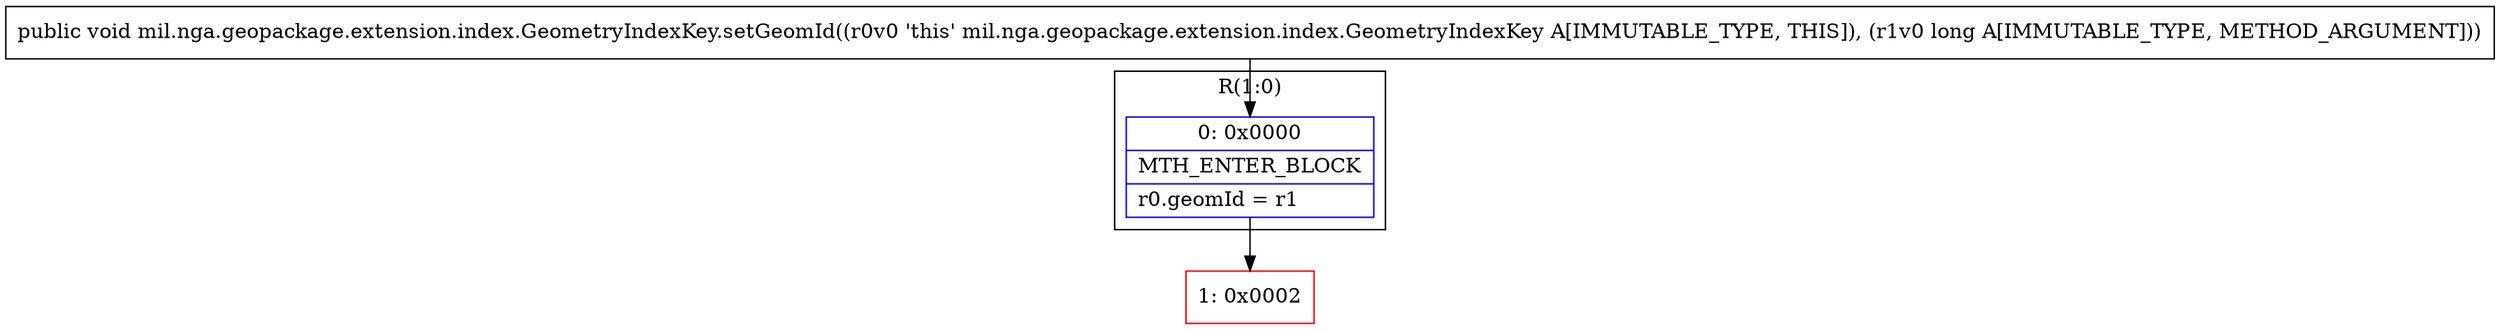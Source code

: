 digraph "CFG formil.nga.geopackage.extension.index.GeometryIndexKey.setGeomId(J)V" {
subgraph cluster_Region_1391107333 {
label = "R(1:0)";
node [shape=record,color=blue];
Node_0 [shape=record,label="{0\:\ 0x0000|MTH_ENTER_BLOCK\l|r0.geomId = r1\l}"];
}
Node_1 [shape=record,color=red,label="{1\:\ 0x0002}"];
MethodNode[shape=record,label="{public void mil.nga.geopackage.extension.index.GeometryIndexKey.setGeomId((r0v0 'this' mil.nga.geopackage.extension.index.GeometryIndexKey A[IMMUTABLE_TYPE, THIS]), (r1v0 long A[IMMUTABLE_TYPE, METHOD_ARGUMENT])) }"];
MethodNode -> Node_0;
Node_0 -> Node_1;
}

